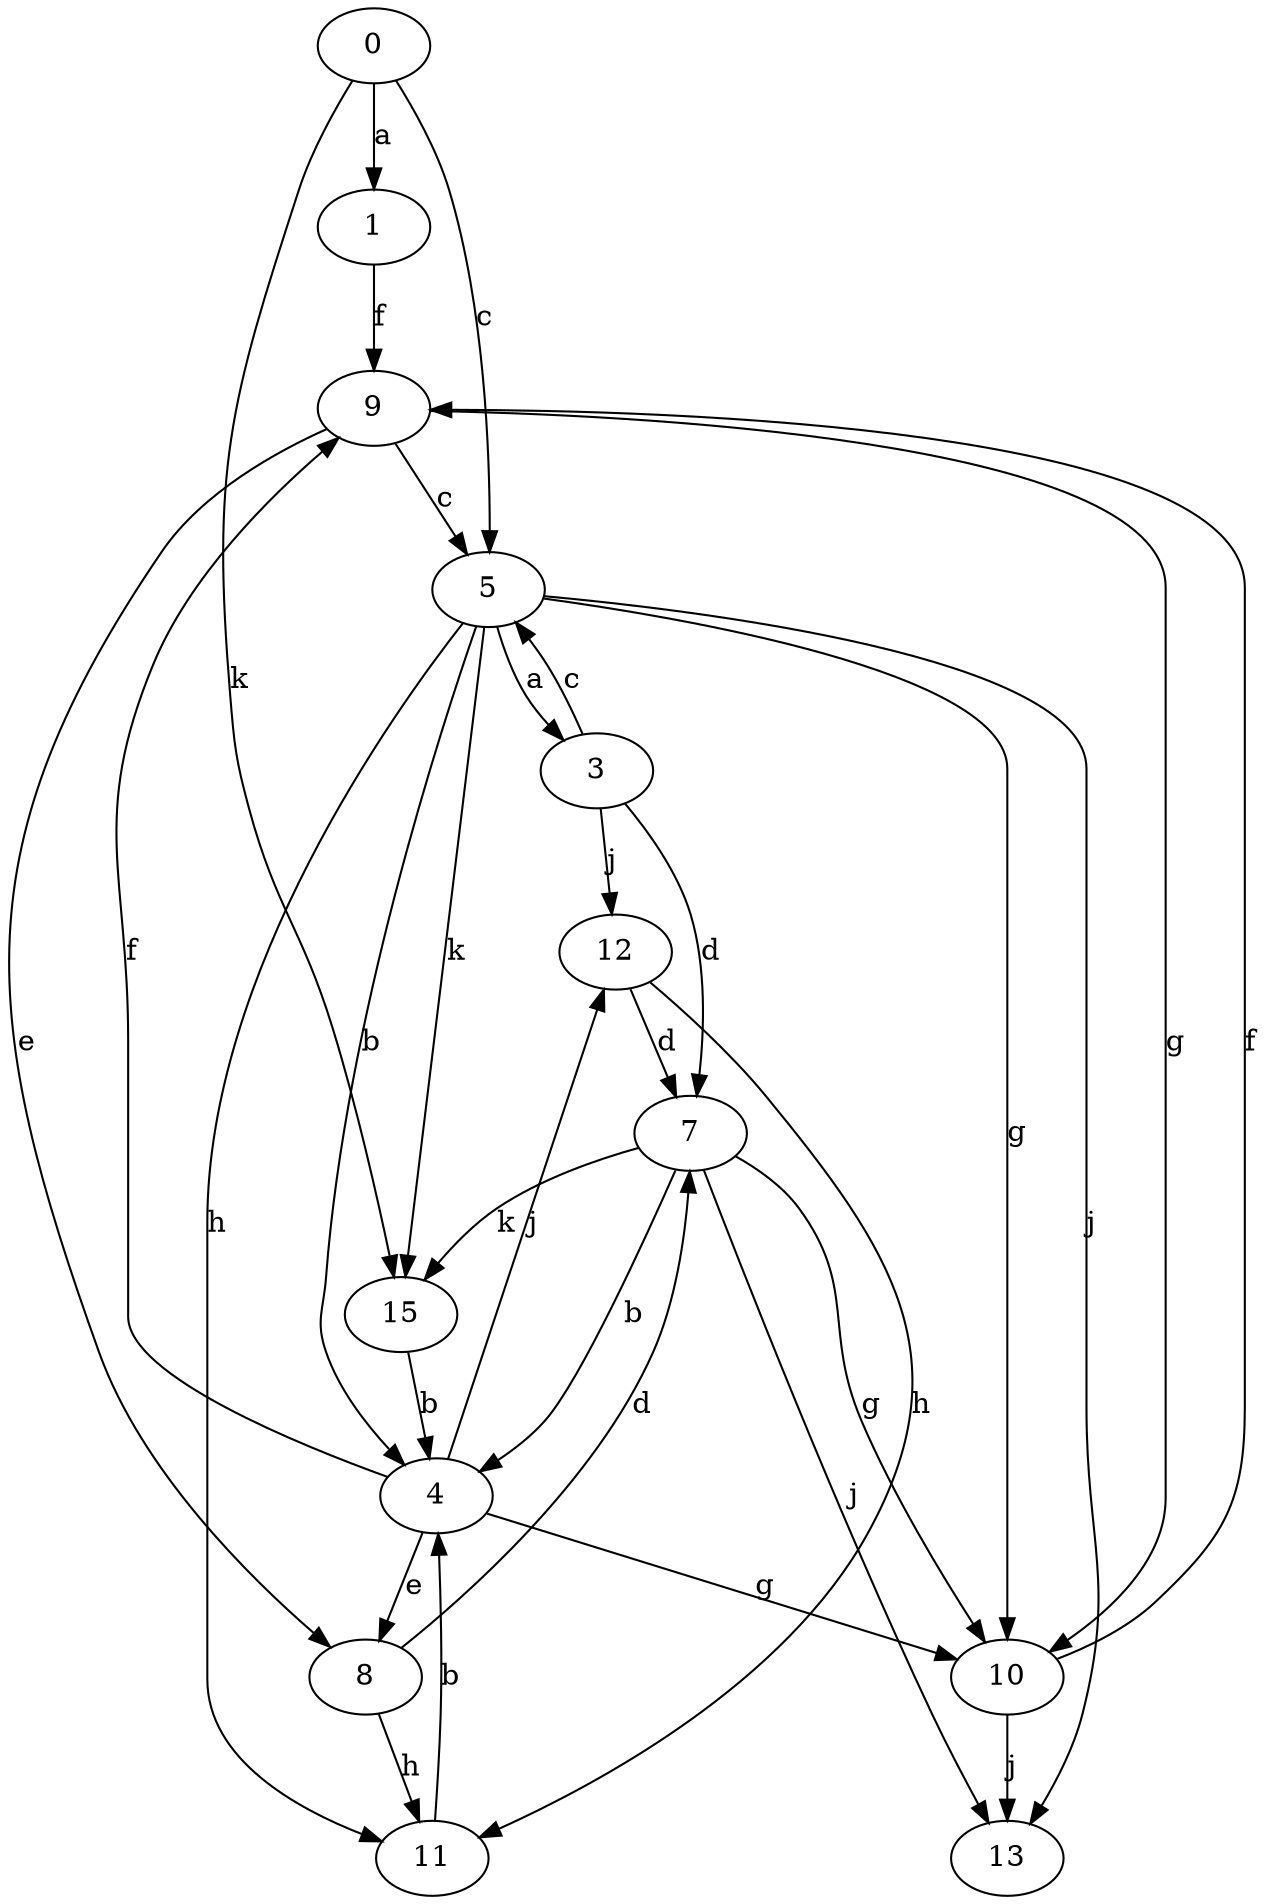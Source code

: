 strict digraph  {
1;
3;
4;
5;
7;
8;
0;
9;
10;
11;
12;
13;
15;
1 -> 9  [label=f];
3 -> 5  [label=c];
3 -> 7  [label=d];
3 -> 12  [label=j];
4 -> 8  [label=e];
4 -> 9  [label=f];
4 -> 10  [label=g];
4 -> 12  [label=j];
5 -> 3  [label=a];
5 -> 4  [label=b];
5 -> 10  [label=g];
5 -> 11  [label=h];
5 -> 13  [label=j];
5 -> 15  [label=k];
7 -> 4  [label=b];
7 -> 10  [label=g];
7 -> 13  [label=j];
7 -> 15  [label=k];
8 -> 7  [label=d];
8 -> 11  [label=h];
0 -> 1  [label=a];
0 -> 5  [label=c];
0 -> 15  [label=k];
9 -> 5  [label=c];
9 -> 8  [label=e];
9 -> 10  [label=g];
10 -> 9  [label=f];
10 -> 13  [label=j];
11 -> 4  [label=b];
12 -> 7  [label=d];
12 -> 11  [label=h];
15 -> 4  [label=b];
}
